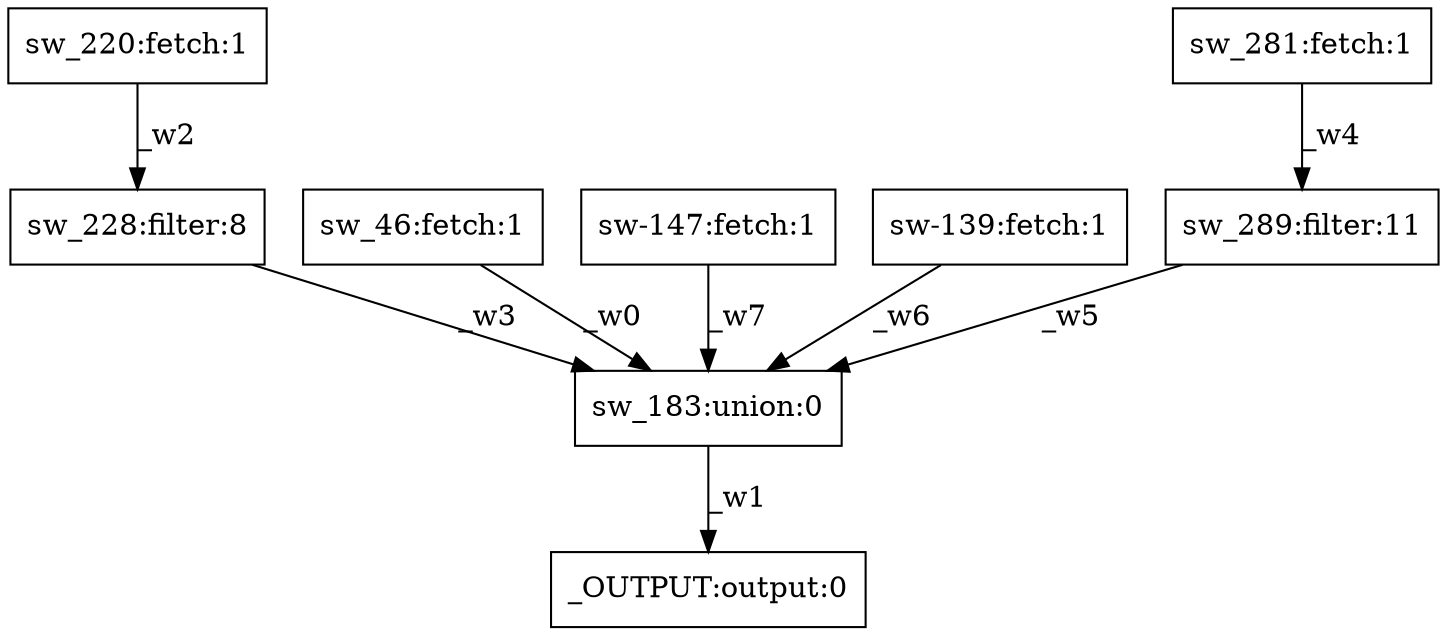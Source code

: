 digraph test1 { node [shape=box] "sw_220" [label="sw_220:fetch:1"];"sw_228" [label="sw_228:filter:8"];"_OUTPUT" [label="_OUTPUT:output:0"];"sw_46" [label="sw_46:fetch:1"];"sw-147" [label="sw-147:fetch:1"];"sw-139" [label="sw-139:fetch:1"];"sw_281" [label="sw_281:fetch:1"];"sw_289" [label="sw_289:filter:11"];"sw_183" [label="sw_183:union:0"];"sw_46" -> "sw_183" [label="_w0"];"sw_183" -> "_OUTPUT" [label="_w1"];"sw_220" -> "sw_228" [label="_w2"];"sw_228" -> "sw_183" [label="_w3"];"sw_281" -> "sw_289" [label="_w4"];"sw_289" -> "sw_183" [label="_w5"];"sw-139" -> "sw_183" [label="_w6"];"sw-147" -> "sw_183" [label="_w7"];}